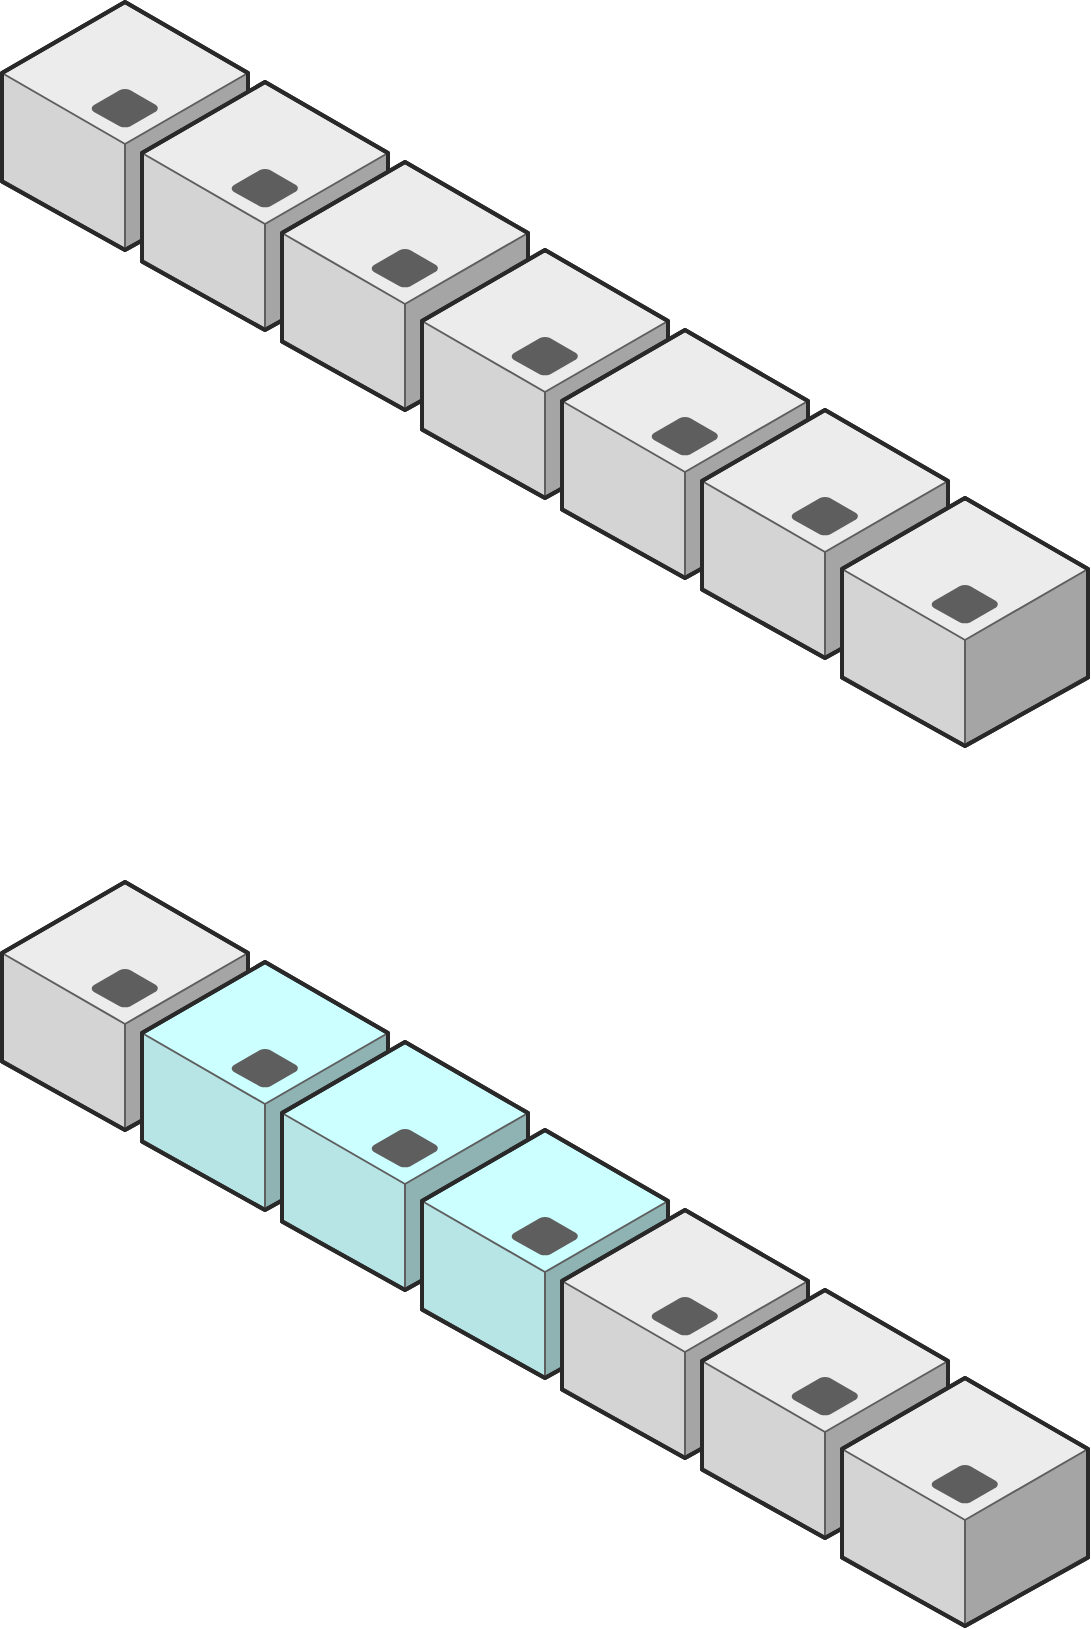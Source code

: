 <mxfile version="12.8.4" type="github"><diagram id="b_00G4UEC7pUPce2fINj" name="Page-1"><mxGraphModel dx="1339" dy="1868" grid="1" gridSize="10" guides="1" tooltips="1" connect="1" arrows="1" fold="1" page="1" pageScale="1" pageWidth="827" pageHeight="1169" math="0" shadow="0"><root><mxCell id="0"/><mxCell id="1" parent="0"/><mxCell id="QGDpQxxPmlvVJ3huevaa-10" value="" style="group" vertex="1" connectable="0" parent="1"><mxGeometry x="130" y="-460" width="543" height="372" as="geometry"/></mxCell><mxCell id="QGDpQxxPmlvVJ3huevaa-1" value="" style="verticalLabelPosition=bottom;html=1;verticalAlign=top;strokeWidth=1;align=center;outlineConnect=0;dashed=0;outlineConnect=0;shape=mxgraph.aws3d.application_server;fillColor=#ECECEC;strokeColor=#5E5E5E;aspect=fixed;" vertex="1" parent="QGDpQxxPmlvVJ3huevaa-10"><mxGeometry width="123" height="124" as="geometry"/></mxCell><mxCell id="QGDpQxxPmlvVJ3huevaa-2" value="" style="verticalLabelPosition=bottom;html=1;verticalAlign=top;strokeWidth=1;align=center;outlineConnect=0;dashed=0;outlineConnect=0;shape=mxgraph.aws3d.application_server;fillColor=#ECECEC;strokeColor=#5E5E5E;aspect=fixed;" vertex="1" parent="QGDpQxxPmlvVJ3huevaa-10"><mxGeometry x="70" y="40" width="123" height="124" as="geometry"/></mxCell><mxCell id="QGDpQxxPmlvVJ3huevaa-3" value="" style="verticalLabelPosition=bottom;html=1;verticalAlign=top;strokeWidth=1;align=center;outlineConnect=0;dashed=0;outlineConnect=0;shape=mxgraph.aws3d.application_server;fillColor=#ECECEC;strokeColor=#5E5E5E;aspect=fixed;" vertex="1" parent="QGDpQxxPmlvVJ3huevaa-10"><mxGeometry x="140" y="80" width="123" height="124" as="geometry"/></mxCell><mxCell id="QGDpQxxPmlvVJ3huevaa-4" value="" style="verticalLabelPosition=bottom;html=1;verticalAlign=top;strokeWidth=1;align=center;outlineConnect=0;dashed=0;outlineConnect=0;shape=mxgraph.aws3d.application_server;fillColor=#ECECEC;strokeColor=#5E5E5E;aspect=fixed;" vertex="1" parent="QGDpQxxPmlvVJ3huevaa-10"><mxGeometry x="210" y="124" width="123" height="124" as="geometry"/></mxCell><mxCell id="QGDpQxxPmlvVJ3huevaa-5" value="" style="verticalLabelPosition=bottom;html=1;verticalAlign=top;strokeWidth=1;align=center;outlineConnect=0;dashed=0;outlineConnect=0;shape=mxgraph.aws3d.application_server;fillColor=#ECECEC;strokeColor=#5E5E5E;aspect=fixed;" vertex="1" parent="QGDpQxxPmlvVJ3huevaa-10"><mxGeometry x="280" y="164" width="123" height="124" as="geometry"/></mxCell><mxCell id="QGDpQxxPmlvVJ3huevaa-8" value="" style="verticalLabelPosition=bottom;html=1;verticalAlign=top;strokeWidth=1;align=center;outlineConnect=0;dashed=0;outlineConnect=0;shape=mxgraph.aws3d.application_server;fillColor=#ECECEC;strokeColor=#5E5E5E;aspect=fixed;" vertex="1" parent="QGDpQxxPmlvVJ3huevaa-10"><mxGeometry x="350" y="204" width="123" height="124" as="geometry"/></mxCell><mxCell id="QGDpQxxPmlvVJ3huevaa-9" value="" style="verticalLabelPosition=bottom;html=1;verticalAlign=top;strokeWidth=1;align=center;outlineConnect=0;dashed=0;outlineConnect=0;shape=mxgraph.aws3d.application_server;fillColor=#ECECEC;strokeColor=#5E5E5E;aspect=fixed;" vertex="1" parent="QGDpQxxPmlvVJ3huevaa-10"><mxGeometry x="420" y="248" width="123" height="124" as="geometry"/></mxCell><mxCell id="QGDpQxxPmlvVJ3huevaa-12" value="" style="verticalLabelPosition=bottom;html=1;verticalAlign=top;strokeWidth=1;align=center;outlineConnect=0;dashed=0;outlineConnect=0;shape=mxgraph.aws3d.application_server;fillColor=#ECECEC;strokeColor=#5E5E5E;aspect=fixed;" vertex="1" parent="1"><mxGeometry x="130" y="-20" width="123" height="124" as="geometry"/></mxCell><mxCell id="QGDpQxxPmlvVJ3huevaa-13" value="" style="verticalLabelPosition=bottom;html=1;verticalAlign=top;strokeWidth=1;align=center;outlineConnect=0;dashed=0;outlineConnect=0;shape=mxgraph.aws3d.application_server;fillColor=#CCFFFF;strokeColor=#5E5E5E;aspect=fixed;" vertex="1" parent="1"><mxGeometry x="200" y="20" width="123" height="124" as="geometry"/></mxCell><mxCell id="QGDpQxxPmlvVJ3huevaa-14" value="" style="verticalLabelPosition=bottom;html=1;verticalAlign=top;strokeWidth=1;align=center;outlineConnect=0;dashed=0;outlineConnect=0;shape=mxgraph.aws3d.application_server;fillColor=#CCFFFF;strokeColor=#5E5E5E;aspect=fixed;" vertex="1" parent="1"><mxGeometry x="270" y="60" width="123" height="124" as="geometry"/></mxCell><mxCell id="QGDpQxxPmlvVJ3huevaa-15" value="" style="verticalLabelPosition=bottom;html=1;verticalAlign=top;strokeWidth=1;align=center;outlineConnect=0;dashed=0;outlineConnect=0;shape=mxgraph.aws3d.application_server;fillColor=#CCFFFF;strokeColor=#5E5E5E;aspect=fixed;" vertex="1" parent="1"><mxGeometry x="340" y="104" width="123" height="124" as="geometry"/></mxCell><mxCell id="QGDpQxxPmlvVJ3huevaa-16" value="" style="verticalLabelPosition=bottom;html=1;verticalAlign=top;strokeWidth=1;align=center;outlineConnect=0;dashed=0;outlineConnect=0;shape=mxgraph.aws3d.application_server;fillColor=#ECECEC;strokeColor=#5E5E5E;aspect=fixed;" vertex="1" parent="1"><mxGeometry x="410" y="144" width="123" height="124" as="geometry"/></mxCell><mxCell id="QGDpQxxPmlvVJ3huevaa-17" value="" style="verticalLabelPosition=bottom;html=1;verticalAlign=top;strokeWidth=1;align=center;outlineConnect=0;dashed=0;outlineConnect=0;shape=mxgraph.aws3d.application_server;fillColor=#ECECEC;strokeColor=#5E5E5E;aspect=fixed;" vertex="1" parent="1"><mxGeometry x="480" y="184" width="123" height="124" as="geometry"/></mxCell><mxCell id="QGDpQxxPmlvVJ3huevaa-18" value="" style="verticalLabelPosition=bottom;html=1;verticalAlign=top;strokeWidth=1;align=center;outlineConnect=0;dashed=0;outlineConnect=0;shape=mxgraph.aws3d.application_server;fillColor=#ECECEC;strokeColor=#5E5E5E;aspect=fixed;" vertex="1" parent="1"><mxGeometry x="550" y="228" width="123" height="124" as="geometry"/></mxCell></root></mxGraphModel></diagram></mxfile>